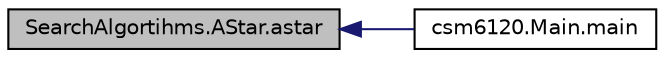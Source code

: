 digraph "SearchAlgortihms.AStar.astar"
{
  edge [fontname="Helvetica",fontsize="10",labelfontname="Helvetica",labelfontsize="10"];
  node [fontname="Helvetica",fontsize="10",shape=record];
  rankdir="LR";
  Node1 [label="SearchAlgortihms.AStar.astar",height=0.2,width=0.4,color="black", fillcolor="grey75", style="filled", fontcolor="black"];
  Node1 -> Node2 [dir="back",color="midnightblue",fontsize="10",style="solid"];
  Node2 [label="csm6120.Main.main",height=0.2,width=0.4,color="black", fillcolor="white", style="filled",URL="$classcsm6120_1_1_main.html#adf9387261bc1d579e1bc95f836d164f5"];
}
